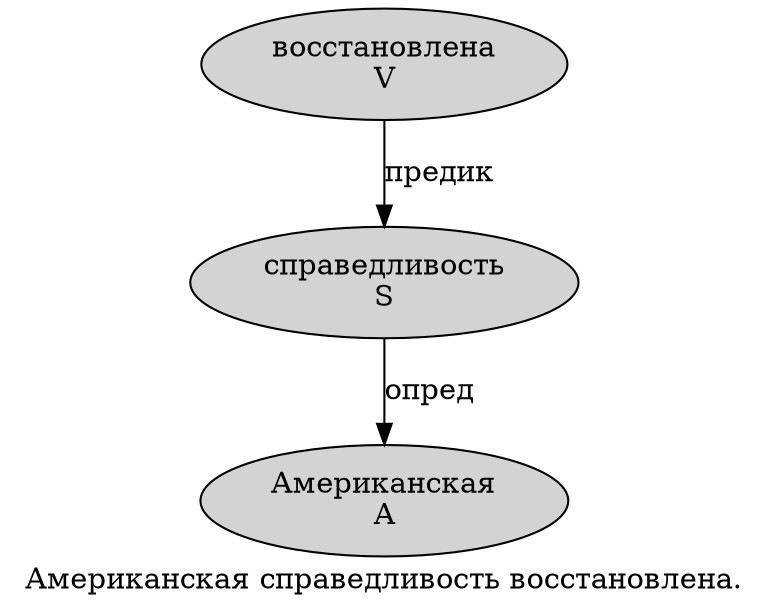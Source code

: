 digraph SENTENCE_896 {
	graph [label="Американская справедливость восстановлена."]
	node [style=filled]
		0 [label="Американская
A" color="" fillcolor=lightgray penwidth=1 shape=ellipse]
		1 [label="справедливость
S" color="" fillcolor=lightgray penwidth=1 shape=ellipse]
		2 [label="восстановлена
V" color="" fillcolor=lightgray penwidth=1 shape=ellipse]
			2 -> 1 [label="предик"]
			1 -> 0 [label="опред"]
}